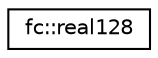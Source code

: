 digraph "Graphical Class Hierarchy"
{
  edge [fontname="Helvetica",fontsize="10",labelfontname="Helvetica",labelfontsize="10"];
  node [fontname="Helvetica",fontsize="10",shape=record];
  rankdir="LR";
  Node0 [label="fc::real128",height=0.2,width=0.4,color="black", fillcolor="white", style="filled",URL="$classfc_1_1real128.html"];
}
